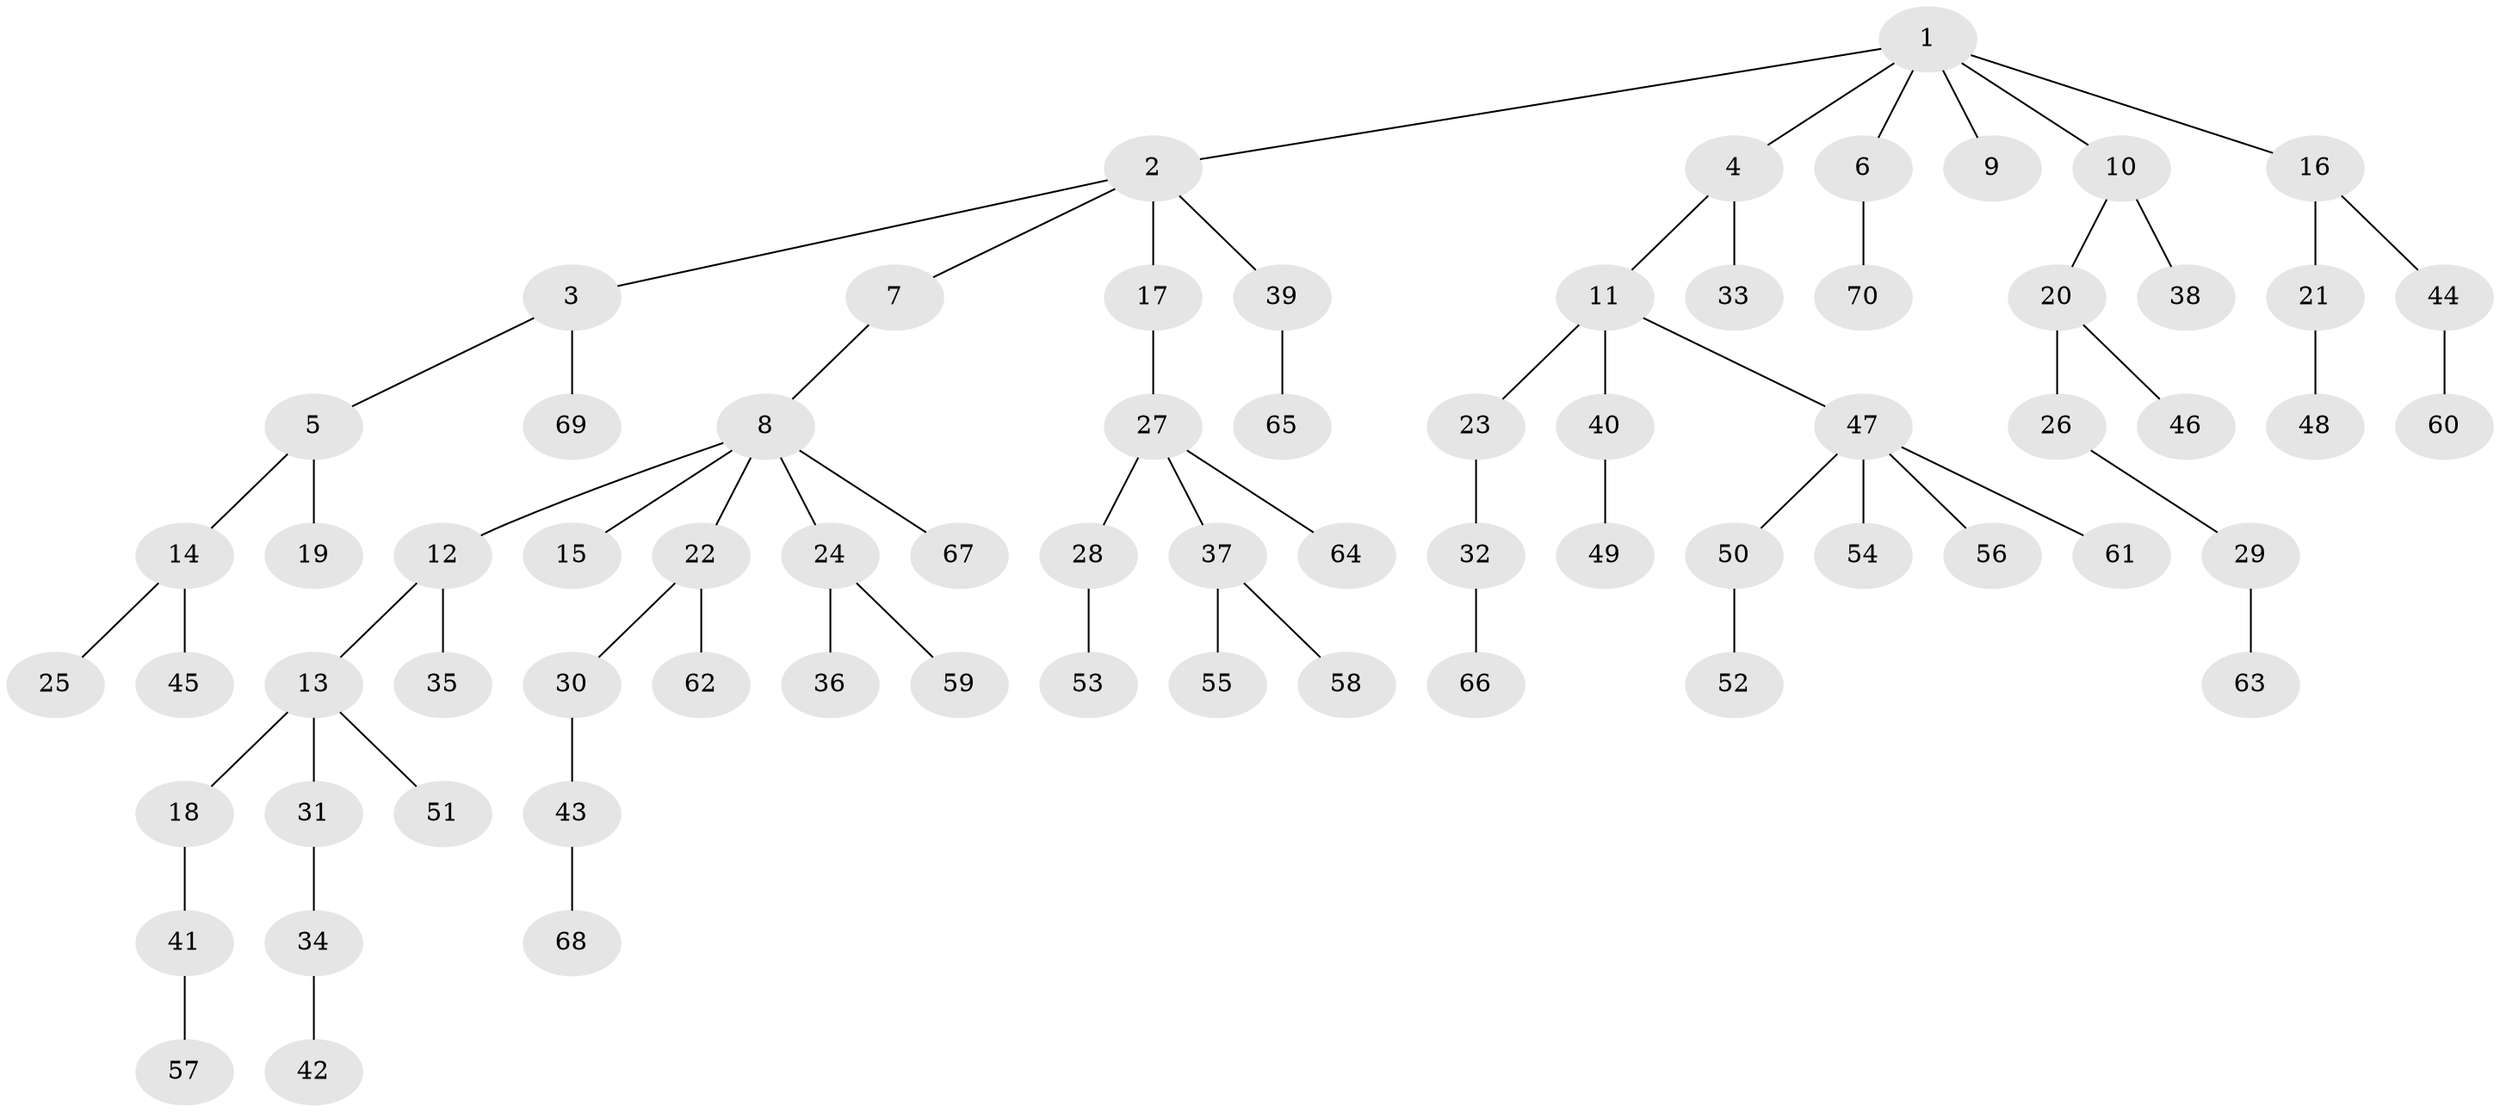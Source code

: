 // coarse degree distribution, {4: 0.07142857142857142, 5: 0.03571428571428571, 2: 0.42857142857142855, 1: 0.39285714285714285, 3: 0.07142857142857142}
// Generated by graph-tools (version 1.1) at 2025/51/03/04/25 22:51:42]
// undirected, 70 vertices, 69 edges
graph export_dot {
  node [color=gray90,style=filled];
  1;
  2;
  3;
  4;
  5;
  6;
  7;
  8;
  9;
  10;
  11;
  12;
  13;
  14;
  15;
  16;
  17;
  18;
  19;
  20;
  21;
  22;
  23;
  24;
  25;
  26;
  27;
  28;
  29;
  30;
  31;
  32;
  33;
  34;
  35;
  36;
  37;
  38;
  39;
  40;
  41;
  42;
  43;
  44;
  45;
  46;
  47;
  48;
  49;
  50;
  51;
  52;
  53;
  54;
  55;
  56;
  57;
  58;
  59;
  60;
  61;
  62;
  63;
  64;
  65;
  66;
  67;
  68;
  69;
  70;
  1 -- 2;
  1 -- 4;
  1 -- 6;
  1 -- 9;
  1 -- 10;
  1 -- 16;
  2 -- 3;
  2 -- 7;
  2 -- 17;
  2 -- 39;
  3 -- 5;
  3 -- 69;
  4 -- 11;
  4 -- 33;
  5 -- 14;
  5 -- 19;
  6 -- 70;
  7 -- 8;
  8 -- 12;
  8 -- 15;
  8 -- 22;
  8 -- 24;
  8 -- 67;
  10 -- 20;
  10 -- 38;
  11 -- 23;
  11 -- 40;
  11 -- 47;
  12 -- 13;
  12 -- 35;
  13 -- 18;
  13 -- 31;
  13 -- 51;
  14 -- 25;
  14 -- 45;
  16 -- 21;
  16 -- 44;
  17 -- 27;
  18 -- 41;
  20 -- 26;
  20 -- 46;
  21 -- 48;
  22 -- 30;
  22 -- 62;
  23 -- 32;
  24 -- 36;
  24 -- 59;
  26 -- 29;
  27 -- 28;
  27 -- 37;
  27 -- 64;
  28 -- 53;
  29 -- 63;
  30 -- 43;
  31 -- 34;
  32 -- 66;
  34 -- 42;
  37 -- 55;
  37 -- 58;
  39 -- 65;
  40 -- 49;
  41 -- 57;
  43 -- 68;
  44 -- 60;
  47 -- 50;
  47 -- 54;
  47 -- 56;
  47 -- 61;
  50 -- 52;
}
